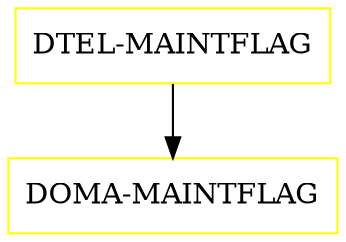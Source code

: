 digraph G {
  "DTEL-MAINTFLAG" [shape=box,color=yellow];
  "DOMA-MAINTFLAG" [shape=box,color=yellow,URL="./DOMA_MAINTFLAG.html"];
  "DTEL-MAINTFLAG" -> "DOMA-MAINTFLAG";
}
